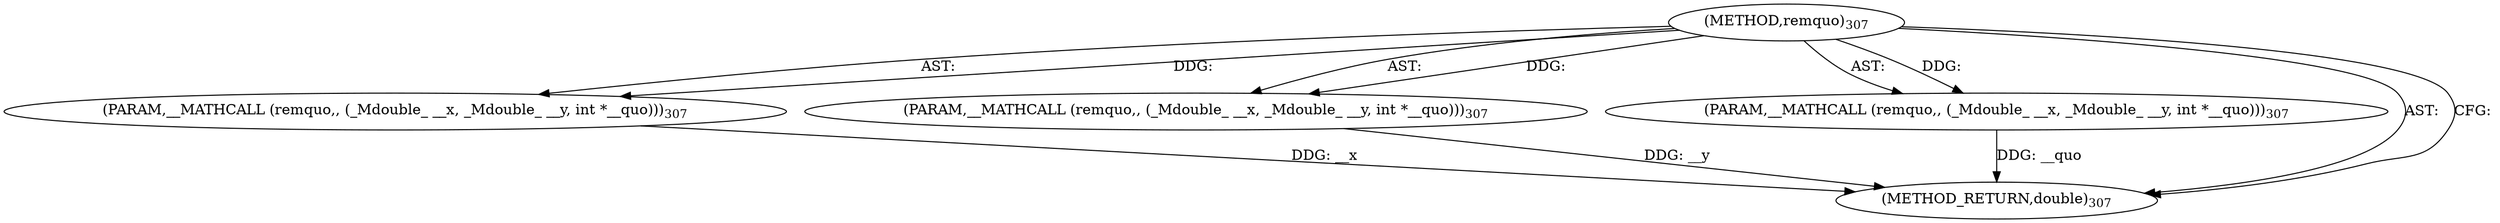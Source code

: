 digraph "remquo" {  
"6407" [label = <(METHOD,remquo)<SUB>307</SUB>> ]
"6408" [label = <(PARAM,__MATHCALL (remquo,, (_Mdouble_ __x, _Mdouble_ __y, int *__quo)))<SUB>307</SUB>> ]
"6409" [label = <(PARAM,__MATHCALL (remquo,, (_Mdouble_ __x, _Mdouble_ __y, int *__quo)))<SUB>307</SUB>> ]
"6410" [label = <(PARAM,__MATHCALL (remquo,, (_Mdouble_ __x, _Mdouble_ __y, int *__quo)))<SUB>307</SUB>> ]
"6411" [label = <(METHOD_RETURN,double)<SUB>307</SUB>> ]
  "6407" -> "6408"  [ label = "AST: "] 
  "6407" -> "6409"  [ label = "AST: "] 
  "6407" -> "6410"  [ label = "AST: "] 
  "6407" -> "6411"  [ label = "AST: "] 
  "6407" -> "6411"  [ label = "CFG: "] 
  "6408" -> "6411"  [ label = "DDG: __x"] 
  "6409" -> "6411"  [ label = "DDG: __y"] 
  "6410" -> "6411"  [ label = "DDG: __quo"] 
  "6407" -> "6408"  [ label = "DDG: "] 
  "6407" -> "6409"  [ label = "DDG: "] 
  "6407" -> "6410"  [ label = "DDG: "] 
}
